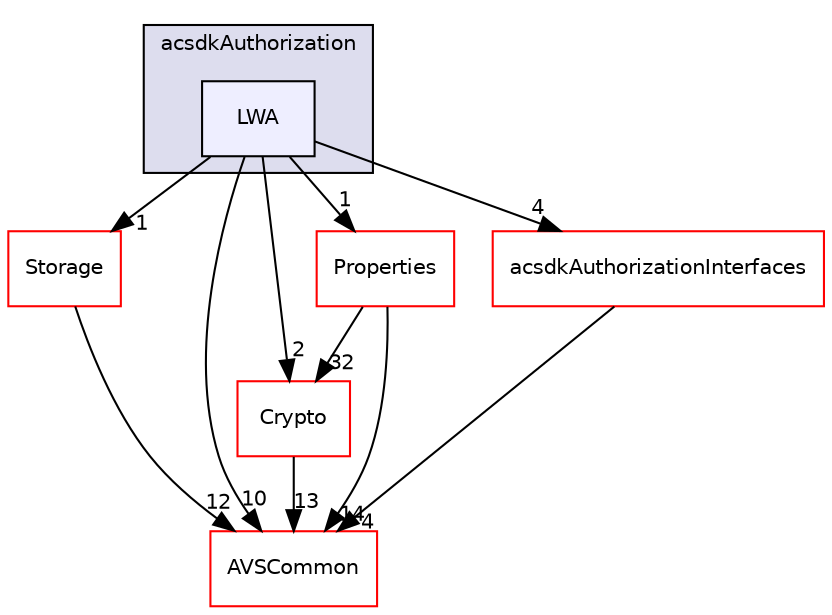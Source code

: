 digraph "/workplace/avs-device-sdk/core/Authorization/acsdkAuthorization/include/acsdkAuthorization/LWA" {
  compound=true
  node [ fontsize="10", fontname="Helvetica"];
  edge [ labelfontsize="10", labelfontname="Helvetica"];
  subgraph clusterdir_871983f4e7ae216661189a2f68dbddfd {
    graph [ bgcolor="#ddddee", pencolor="black", label="acsdkAuthorization" fontname="Helvetica", fontsize="10", URL="dir_871983f4e7ae216661189a2f68dbddfd.html"]
  dir_7bf1686f161da814b26238ace02024d3 [shape=box, label="LWA", style="filled", fillcolor="#eeeeff", pencolor="black", URL="dir_7bf1686f161da814b26238ace02024d3.html"];
  }
  dir_d29c5f5a2915d6c5388c9daae4f109c7 [shape=box label="Storage" fillcolor="white" style="filled" color="red" URL="dir_d29c5f5a2915d6c5388c9daae4f109c7.html"];
  dir_b73263857559cb03637ee9bf8846a03f [shape=box label="Crypto" fillcolor="white" style="filled" color="red" URL="dir_b73263857559cb03637ee9bf8846a03f.html"];
  dir_13e65effb2bde530b17b3d5eefcd0266 [shape=box label="AVSCommon" fillcolor="white" style="filled" color="red" URL="dir_13e65effb2bde530b17b3d5eefcd0266.html"];
  dir_72f2367c10fd2c46da13e851c6b1e25f [shape=box label="Properties" fillcolor="white" style="filled" color="red" URL="dir_72f2367c10fd2c46da13e851c6b1e25f.html"];
  dir_32ae0c4bcc468b279bfc4fd15a7e63dc [shape=box label="acsdkAuthorizationInterfaces" fillcolor="white" style="filled" color="red" URL="dir_32ae0c4bcc468b279bfc4fd15a7e63dc.html"];
  dir_7bf1686f161da814b26238ace02024d3->dir_d29c5f5a2915d6c5388c9daae4f109c7 [headlabel="1", labeldistance=1.5 headhref="dir_000577_000784.html"];
  dir_7bf1686f161da814b26238ace02024d3->dir_b73263857559cb03637ee9bf8846a03f [headlabel="2", labeldistance=1.5 headhref="dir_000577_000581.html"];
  dir_7bf1686f161da814b26238ace02024d3->dir_13e65effb2bde530b17b3d5eefcd0266 [headlabel="10", labeldistance=1.5 headhref="dir_000577_000017.html"];
  dir_7bf1686f161da814b26238ace02024d3->dir_72f2367c10fd2c46da13e851c6b1e25f [headlabel="1", labeldistance=1.5 headhref="dir_000577_000590.html"];
  dir_7bf1686f161da814b26238ace02024d3->dir_32ae0c4bcc468b279bfc4fd15a7e63dc [headlabel="4", labeldistance=1.5 headhref="dir_000577_000603.html"];
  dir_d29c5f5a2915d6c5388c9daae4f109c7->dir_13e65effb2bde530b17b3d5eefcd0266 [headlabel="12", labeldistance=1.5 headhref="dir_000784_000017.html"];
  dir_b73263857559cb03637ee9bf8846a03f->dir_13e65effb2bde530b17b3d5eefcd0266 [headlabel="13", labeldistance=1.5 headhref="dir_000581_000017.html"];
  dir_72f2367c10fd2c46da13e851c6b1e25f->dir_b73263857559cb03637ee9bf8846a03f [headlabel="32", labeldistance=1.5 headhref="dir_000590_000581.html"];
  dir_72f2367c10fd2c46da13e851c6b1e25f->dir_13e65effb2bde530b17b3d5eefcd0266 [headlabel="14", labeldistance=1.5 headhref="dir_000590_000017.html"];
  dir_32ae0c4bcc468b279bfc4fd15a7e63dc->dir_13e65effb2bde530b17b3d5eefcd0266 [headlabel="4", labeldistance=1.5 headhref="dir_000603_000017.html"];
}
